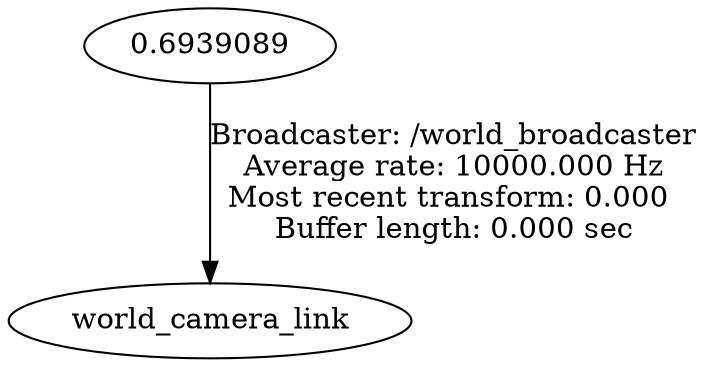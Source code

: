 digraph G {
"0.6939089" -> "world_camera_link"[label="Broadcaster: /world_broadcaster\nAverage rate: 10000.000 Hz\nMost recent transform: 0.000 \nBuffer length: 0.000 sec\n"];
}